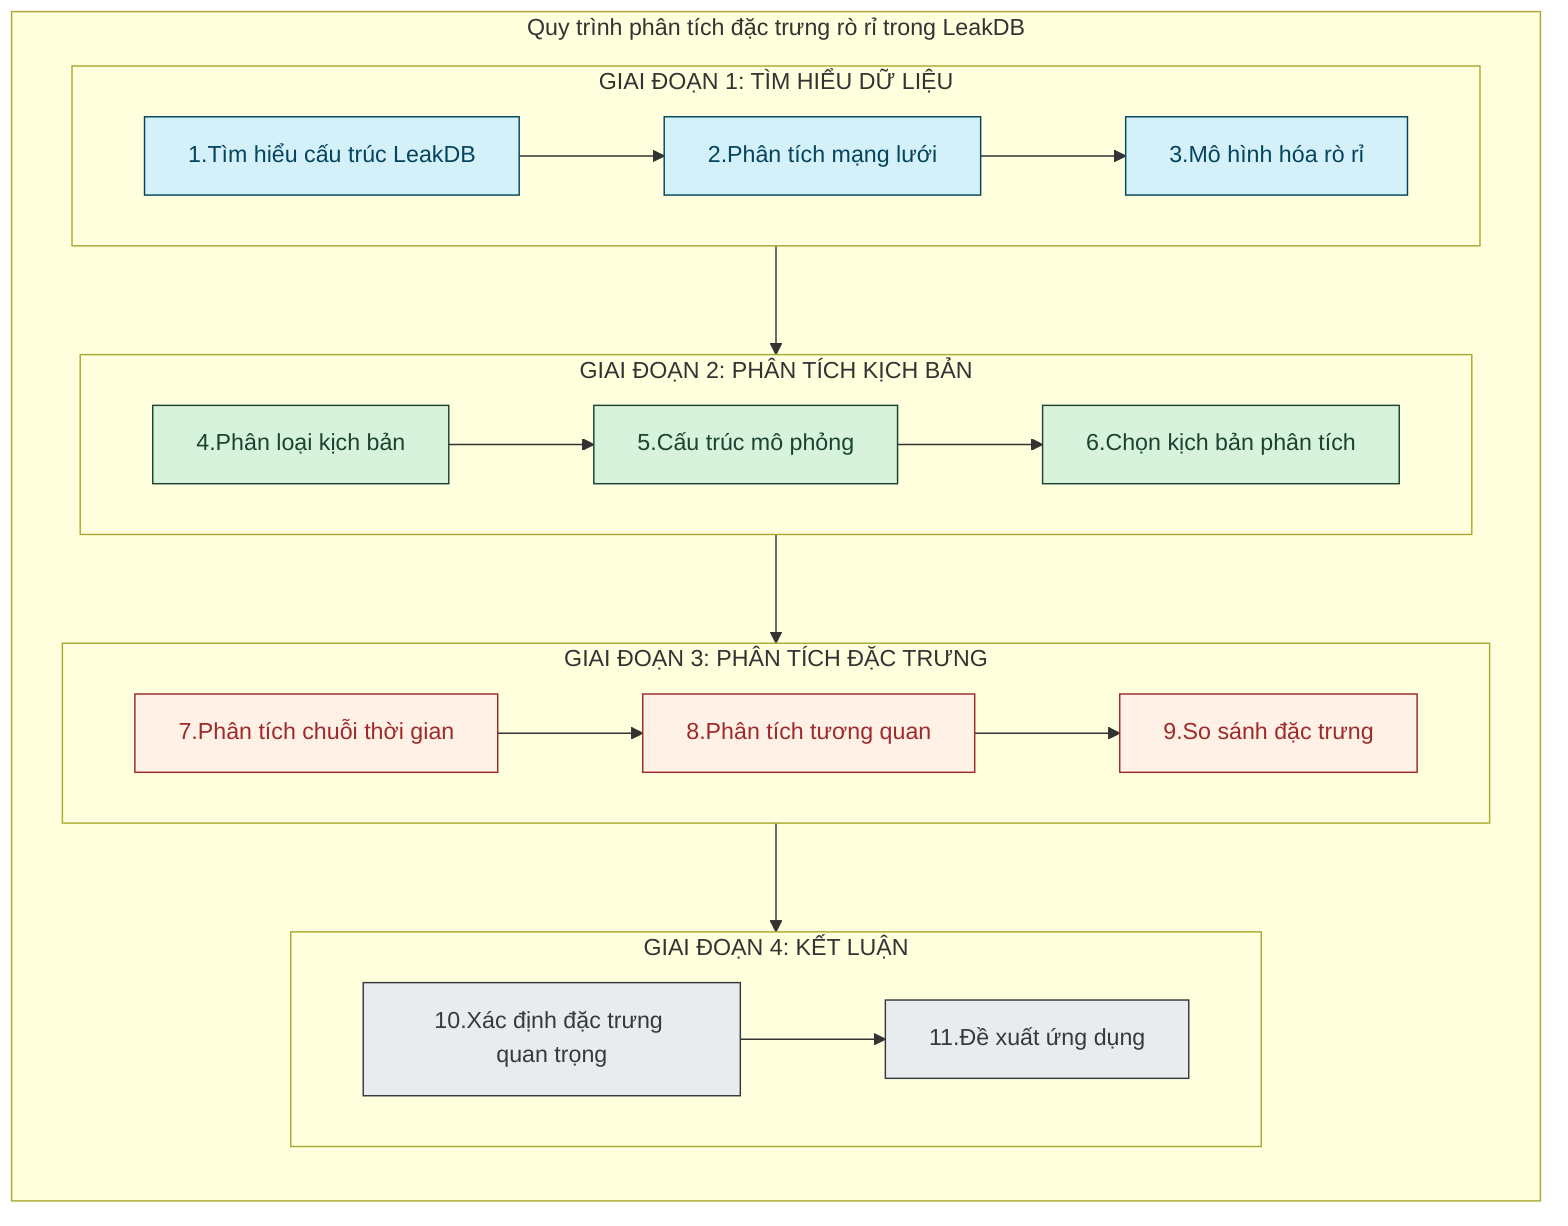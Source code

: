 flowchart TB
    classDef dataPrep fill:#d4f1f9,stroke:#05445E,stroke-width:1px,color:#05445E
    classDef dataAnalysis fill:#d8f3dc,stroke:#1B4332,stroke-width:1px,color:#1B4332
    classDef featureExtraction fill:#fff1e6,stroke:#9E2A2B,stroke-width:1px,color:#9E2A2B
    classDef evaluation fill:#e9ecef,stroke:#343a40,stroke-width:1px,color:#343a40
    
    subgraph Process ["Quy trình phân tích đặc trưng rò rỉ trong LeakDB"]
        direction TB
        
        subgraph DataPrep ["GIAI ĐOẠN 1: TÌM HIỂU DỮ LIỆU"]
            A["1.Tìm hiểu cấu trúc LeakDB"] --> 
            B["2.Phân tích mạng lưới"] --> 
            C["3.Mô hình hóa rò rỉ"]
        end
        
        subgraph DataAnalysis ["GIAI ĐOẠN 2: PHÂN TÍCH KỊCH BẢN"]
            D["4.Phân loại kịch bản"] -->
            E["5.Cấu trúc mô phỏng"] -->
            F["6.Chọn kịch bản phân tích"]
        end
        
        subgraph FeatureExtraction ["GIAI ĐOẠN 3: PHÂN TÍCH ĐẶC TRƯNG"]
            G["7.Phân tích chuỗi thời gian"] -->
            H["8.Phân tích tương quan"] -->
            I["9.So sánh đặc trưng"]
        end
        
        subgraph Conclusion ["GIAI ĐOẠN 4: KẾT LUẬN"]
            J["10.Xác định đặc trưng quan trọng"] -->
            K["11.Đề xuất ứng dụng"]
        end
    end
    
    DataPrep --> DataAnalysis --> FeatureExtraction --> Conclusion
    
    A:::dataPrep
    B:::dataPrep
    C:::dataPrep
    D:::dataAnalysis
    E:::dataAnalysis
    F:::dataAnalysis
    G:::featureExtraction
    H:::featureExtraction
    I:::featureExtraction
    J:::evaluation
    K:::evaluation